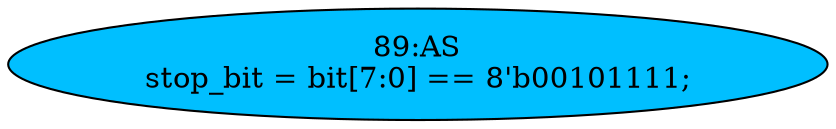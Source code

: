 strict digraph "" {
	node [label="\N"];
	"89:AS"	 [ast="<pyverilog.vparser.ast.Assign object at 0x7fa03f8b4f50>",
		def_var="['stop_bit']",
		fillcolor=deepskyblue,
		label="89:AS
stop_bit = bit[7:0] == 8'b00101111;",
		statements="[]",
		style=filled,
		typ=Assign,
		use_var="['bit']"];
}
